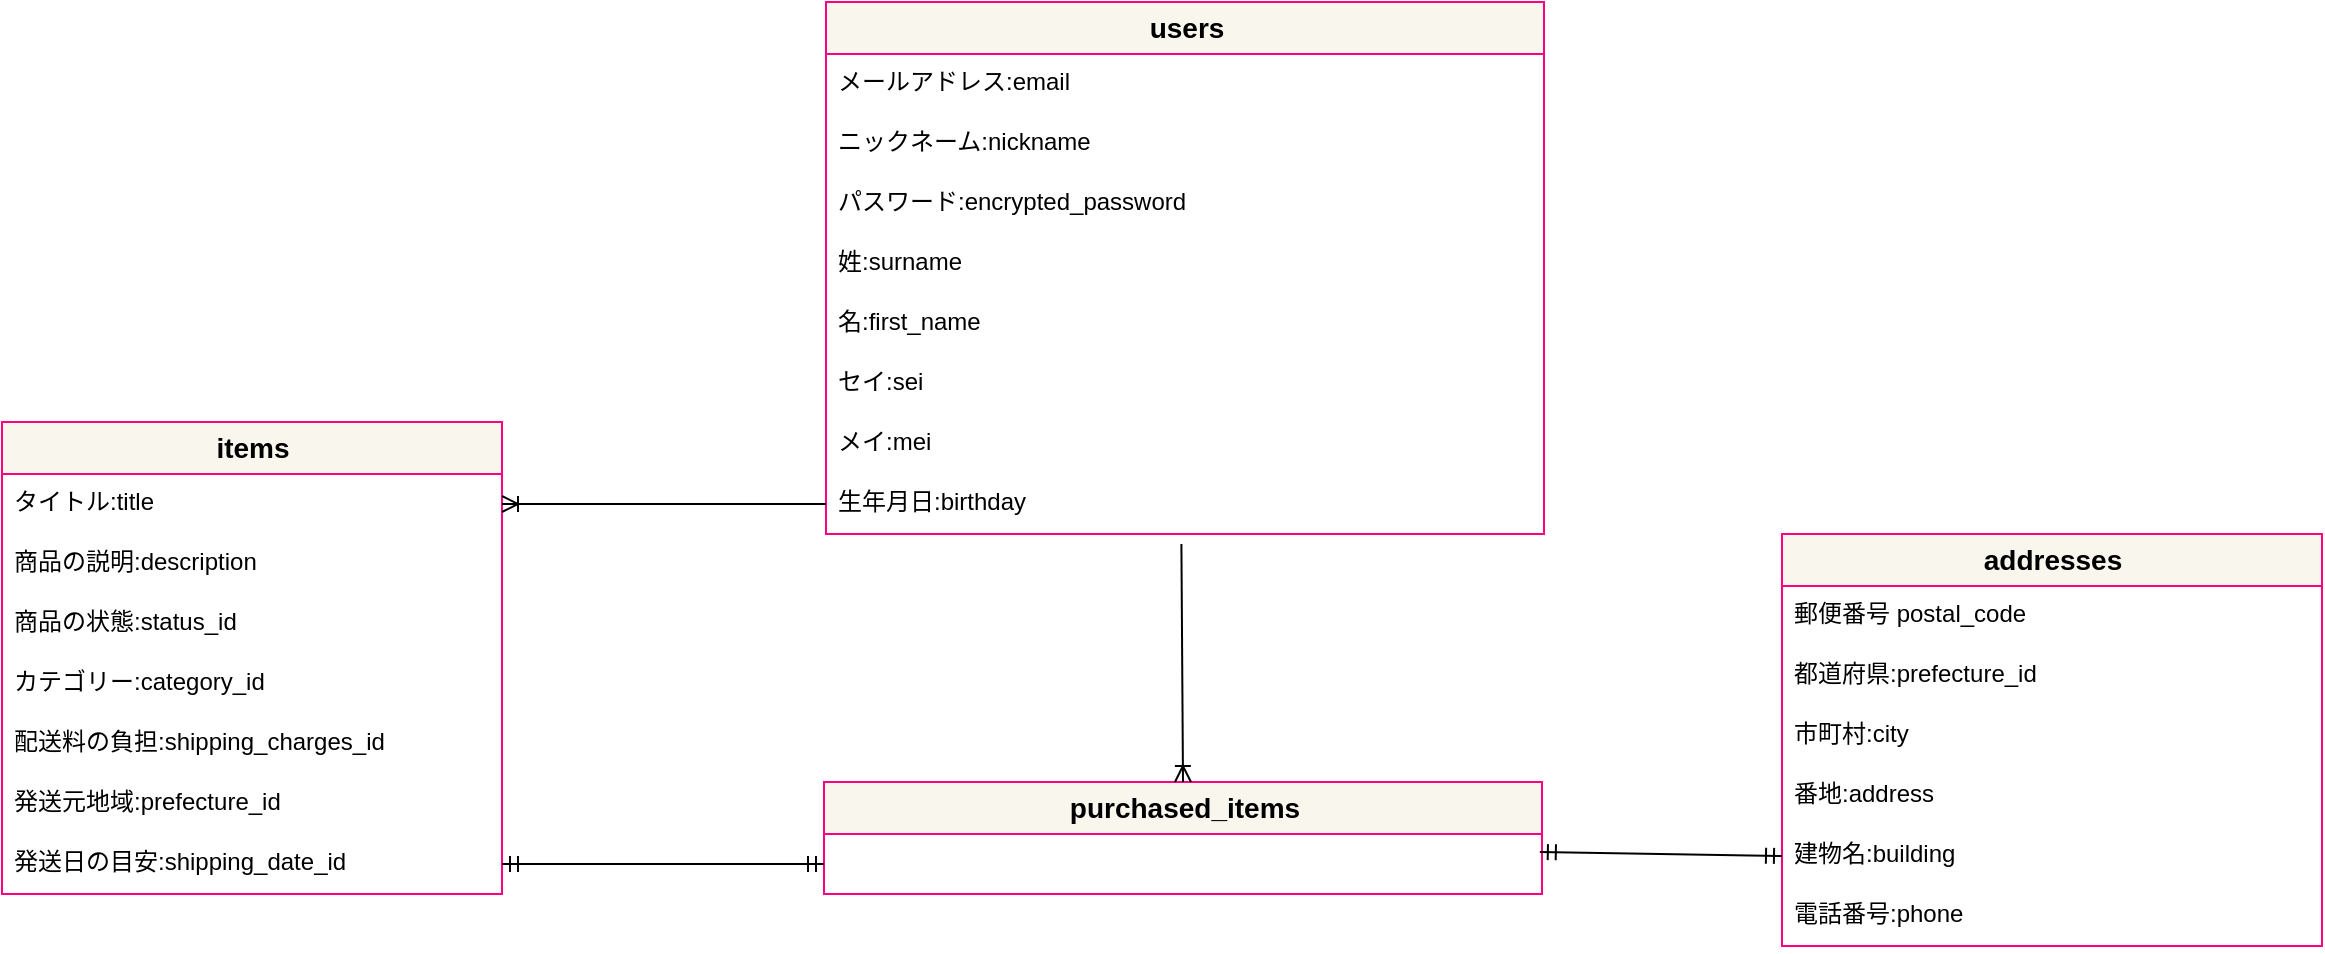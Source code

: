 <mxfile>
    <diagram id="pi56ZU3cPOmDDLXdVbHf" name="ページ1">
        <mxGraphModel dx="1134" dy="557" grid="1" gridSize="10" guides="1" tooltips="1" connect="1" arrows="1" fold="1" page="1" pageScale="1" pageWidth="1654" pageHeight="1169" math="0" shadow="0">
            <root>
                <mxCell id="0"/>
                <mxCell id="1" parent="0"/>
                <mxCell id="8" value="&lt;font color=&quot;#000000&quot;&gt;&lt;b&gt;items&lt;/b&gt;&lt;/font&gt;" style="swimlane;fontStyle=0;childLayout=stackLayout;horizontal=1;startSize=26;horizontalStack=0;resizeParent=1;resizeParentMax=0;resizeLast=0;collapsible=1;marginBottom=0;align=center;fontSize=14;strokeColor=#FF0080;fillColor=#f9f7ed;html=1;" parent="1" vertex="1">
                    <mxGeometry x="150" y="220" width="250" height="236" as="geometry"/>
                </mxCell>
                <mxCell id="11" value="タイトル:title" style="text;strokeColor=none;fillColor=none;spacingLeft=4;spacingRight=4;overflow=hidden;rotatable=0;points=[[0,0.5],[1,0.5]];portConstraint=eastwest;fontSize=12;" parent="8" vertex="1">
                    <mxGeometry y="26" width="250" height="30" as="geometry"/>
                </mxCell>
                <mxCell id="70" value="商品の説明:description" style="text;strokeColor=none;fillColor=none;spacingLeft=4;spacingRight=4;overflow=hidden;rotatable=0;points=[[0,0.5],[1,0.5]];portConstraint=eastwest;fontSize=12;" parent="8" vertex="1">
                    <mxGeometry y="56" width="250" height="30" as="geometry"/>
                </mxCell>
                <mxCell id="65" value="商品の状態:status_id" style="text;strokeColor=none;fillColor=none;spacingLeft=4;spacingRight=4;overflow=hidden;rotatable=0;points=[[0,0.5],[1,0.5]];portConstraint=eastwest;fontSize=12;" parent="8" vertex="1">
                    <mxGeometry y="86" width="250" height="30" as="geometry"/>
                </mxCell>
                <mxCell id="64" value="カテゴリー:category_id" style="text;strokeColor=none;fillColor=none;spacingLeft=4;spacingRight=4;overflow=hidden;rotatable=0;points=[[0,0.5],[1,0.5]];portConstraint=eastwest;fontSize=12;" parent="8" vertex="1">
                    <mxGeometry y="116" width="250" height="30" as="geometry"/>
                </mxCell>
                <mxCell id="66" value="配送料の負担:shipping_charges_id" style="text;strokeColor=none;fillColor=none;spacingLeft=4;spacingRight=4;overflow=hidden;rotatable=0;points=[[0,0.5],[1,0.5]];portConstraint=eastwest;fontSize=12;" parent="8" vertex="1">
                    <mxGeometry y="146" width="250" height="30" as="geometry"/>
                </mxCell>
                <mxCell id="67" value="発送元地域:prefecture_id" style="text;strokeColor=none;fillColor=none;spacingLeft=4;spacingRight=4;overflow=hidden;rotatable=0;points=[[0,0.5],[1,0.5]];portConstraint=eastwest;fontSize=12;" parent="8" vertex="1">
                    <mxGeometry y="176" width="250" height="30" as="geometry"/>
                </mxCell>
                <mxCell id="68" value="発送日の目安:shipping_date_id" style="text;strokeColor=none;fillColor=none;spacingLeft=4;spacingRight=4;overflow=hidden;rotatable=0;points=[[0,0.5],[1,0.5]];portConstraint=eastwest;fontSize=12;" parent="8" vertex="1">
                    <mxGeometry y="206" width="250" height="30" as="geometry"/>
                </mxCell>
                <mxCell id="12" value="&lt;font color=&quot;#000000&quot;&gt;&lt;b&gt;purchased_items&lt;/b&gt;&lt;/font&gt;" style="swimlane;fontStyle=0;childLayout=stackLayout;horizontal=1;startSize=26;horizontalStack=0;resizeParent=1;resizeParentMax=0;resizeLast=0;collapsible=1;marginBottom=0;align=center;fontSize=14;strokeColor=#FF0080;fillColor=#f9f7ed;html=1;" parent="1" vertex="1">
                    <mxGeometry x="561" y="400" width="359" height="56" as="geometry"/>
                </mxCell>
                <mxCell id="16" value="&lt;font color=&quot;#000000&quot;&gt;addresses&lt;/font&gt;" style="swimlane;fontStyle=1;childLayout=stackLayout;horizontal=1;startSize=26;horizontalStack=0;resizeParent=1;resizeParentMax=0;resizeLast=0;collapsible=1;marginBottom=0;align=center;fontSize=14;strokeColor=#FF0080;fillColor=#f9f7ed;html=1;" parent="1" vertex="1">
                    <mxGeometry x="1040" y="276" width="270" height="206" as="geometry"/>
                </mxCell>
                <mxCell id="17" value="郵便番号 postal_code" style="text;strokeColor=none;fillColor=none;spacingLeft=4;spacingRight=4;overflow=hidden;rotatable=0;points=[[0,0.5],[1,0.5]];portConstraint=eastwest;fontSize=12;" parent="16" vertex="1">
                    <mxGeometry y="26" width="270" height="30" as="geometry"/>
                </mxCell>
                <mxCell id="18" value="都道府県:prefecture_id" style="text;strokeColor=none;fillColor=none;spacingLeft=4;spacingRight=4;overflow=hidden;rotatable=0;points=[[0,0.5],[1,0.5]];portConstraint=eastwest;fontSize=12;" parent="16" vertex="1">
                    <mxGeometry y="56" width="270" height="30" as="geometry"/>
                </mxCell>
                <mxCell id="19" value="市町村:city" style="text;strokeColor=none;fillColor=none;spacingLeft=4;spacingRight=4;overflow=hidden;rotatable=0;points=[[0,0.5],[1,0.5]];portConstraint=eastwest;fontSize=12;" parent="16" vertex="1">
                    <mxGeometry y="86" width="270" height="30" as="geometry"/>
                </mxCell>
                <mxCell id="72" value="番地:address" style="text;strokeColor=none;fillColor=none;spacingLeft=4;spacingRight=4;overflow=hidden;rotatable=0;points=[[0,0.5],[1,0.5]];portConstraint=eastwest;fontSize=12;" parent="16" vertex="1">
                    <mxGeometry y="116" width="270" height="30" as="geometry"/>
                </mxCell>
                <mxCell id="73" value="建物名:building" style="text;strokeColor=none;fillColor=none;spacingLeft=4;spacingRight=4;overflow=hidden;rotatable=0;points=[[0,0.5],[1,0.5]];portConstraint=eastwest;fontSize=12;" parent="16" vertex="1">
                    <mxGeometry y="146" width="270" height="30" as="geometry"/>
                </mxCell>
                <mxCell id="74" value="電話番号:phone" style="text;strokeColor=none;fillColor=none;spacingLeft=4;spacingRight=4;overflow=hidden;rotatable=0;points=[[0,0.5],[1,0.5]];portConstraint=eastwest;fontSize=12;" parent="16" vertex="1">
                    <mxGeometry y="176" width="270" height="30" as="geometry"/>
                </mxCell>
                <mxCell id="21" value="&lt;font color=&quot;#000000&quot;&gt;&lt;b&gt;users&lt;br&gt;&lt;/b&gt;&lt;/font&gt;" style="swimlane;fontStyle=0;childLayout=stackLayout;horizontal=1;startSize=26;horizontalStack=0;resizeParent=1;resizeParentMax=0;resizeLast=0;collapsible=1;marginBottom=0;align=center;fontSize=14;strokeColor=#FF0080;fillColor=#f9f7ed;html=1;" parent="1" vertex="1">
                    <mxGeometry x="562" y="10" width="359" height="266" as="geometry"/>
                </mxCell>
                <mxCell id="62" value="メールアドレス:email" style="text;strokeColor=none;fillColor=none;spacingLeft=4;spacingRight=4;overflow=hidden;rotatable=0;points=[[0,0.5],[1,0.5]];portConstraint=eastwest;fontSize=12;" parent="21" vertex="1">
                    <mxGeometry y="26" width="359" height="30" as="geometry"/>
                </mxCell>
                <mxCell id="22" value="ニックネーム:nickname" style="text;strokeColor=none;fillColor=none;spacingLeft=4;spacingRight=4;overflow=hidden;rotatable=0;points=[[0,0.5],[1,0.5]];portConstraint=eastwest;fontSize=12;" parent="21" vertex="1">
                    <mxGeometry y="56" width="359" height="30" as="geometry"/>
                </mxCell>
                <mxCell id="23" value="パスワード:encrypted_password &#10;&#10;" style="text;strokeColor=none;fillColor=none;spacingLeft=4;spacingRight=4;overflow=hidden;rotatable=0;points=[[0,0.5],[1,0.5]];portConstraint=eastwest;fontSize=12;" parent="21" vertex="1">
                    <mxGeometry y="86" width="359" height="30" as="geometry"/>
                </mxCell>
                <mxCell id="24" value="姓:surname" style="text;strokeColor=none;fillColor=none;spacingLeft=4;spacingRight=4;overflow=hidden;rotatable=0;points=[[0,0.5],[1,0.5]];portConstraint=eastwest;fontSize=12;" parent="21" vertex="1">
                    <mxGeometry y="116" width="359" height="30" as="geometry"/>
                </mxCell>
                <mxCell id="52" value="名:first_name" style="text;strokeColor=none;fillColor=none;spacingLeft=4;spacingRight=4;overflow=hidden;rotatable=0;points=[[0,0.5],[1,0.5]];portConstraint=eastwest;fontSize=12;" parent="21" vertex="1">
                    <mxGeometry y="146" width="359" height="30" as="geometry"/>
                </mxCell>
                <mxCell id="53" value="セイ:sei" style="text;strokeColor=none;fillColor=none;spacingLeft=4;spacingRight=4;overflow=hidden;rotatable=0;points=[[0,0.5],[1,0.5]];portConstraint=eastwest;fontSize=12;" parent="21" vertex="1">
                    <mxGeometry y="176" width="359" height="30" as="geometry"/>
                </mxCell>
                <mxCell id="55" value="メイ:mei" style="text;strokeColor=none;fillColor=none;spacingLeft=4;spacingRight=4;overflow=hidden;rotatable=0;points=[[0,0.5],[1,0.5]];portConstraint=eastwest;fontSize=12;" parent="21" vertex="1">
                    <mxGeometry y="206" width="359" height="30" as="geometry"/>
                </mxCell>
                <mxCell id="61" value="生年月日:birthday" style="text;strokeColor=none;fillColor=none;spacingLeft=4;spacingRight=4;overflow=hidden;rotatable=0;points=[[0,0.5],[1,0.5]];portConstraint=eastwest;fontSize=12;" parent="21" vertex="1">
                    <mxGeometry y="236" width="359" height="30" as="geometry"/>
                </mxCell>
                <mxCell id="81" value="" style="fontSize=12;html=1;endArrow=ERoneToMany;jumpSize=20;strokeWidth=1;entryX=1;entryY=0.5;entryDx=0;entryDy=0;exitX=0;exitY=0.5;exitDx=0;exitDy=0;" parent="1" source="61" target="11" edge="1">
                    <mxGeometry width="100" height="100" relative="1" as="geometry">
                        <mxPoint x="540" y="261" as="sourcePoint"/>
                        <mxPoint x="410" y="261" as="targetPoint"/>
                    </mxGeometry>
                </mxCell>
                <mxCell id="84" value="" style="fontSize=12;html=1;endArrow=ERoneToMany;strokeWidth=1;entryX=0.5;entryY=0;entryDx=0;entryDy=0;exitX=0.495;exitY=1.167;exitDx=0;exitDy=0;exitPerimeter=0;" parent="1" source="61" target="12" edge="1">
                    <mxGeometry width="100" height="100" relative="1" as="geometry">
                        <mxPoint x="410" y="370" as="sourcePoint"/>
                        <mxPoint x="400" y="390" as="targetPoint"/>
                    </mxGeometry>
                </mxCell>
                <mxCell id="85" value="" style="fontSize=12;html=1;endArrow=ERmandOne;startArrow=ERmandOne;strokeWidth=1;entryX=0;entryY=0.5;entryDx=0;entryDy=0;exitX=0.997;exitY=0.3;exitDx=0;exitDy=0;exitPerimeter=0;" parent="1" target="73" edge="1">
                    <mxGeometry width="100" height="100" relative="1" as="geometry">
                        <mxPoint x="918.923" y="435" as="sourcePoint"/>
                        <mxPoint x="798" y="442" as="targetPoint"/>
                    </mxGeometry>
                </mxCell>
                <mxCell id="88" value="" style="fontSize=12;html=1;endArrow=ERmandOne;startArrow=ERmandOne;strokeWidth=1;entryX=0;entryY=0.5;entryDx=0;entryDy=0;exitX=1;exitY=0.5;exitDx=0;exitDy=0;" parent="1" source="68" edge="1">
                    <mxGeometry width="100" height="100" relative="1" as="geometry">
                        <mxPoint x="400" y="441" as="sourcePoint"/>
                        <mxPoint x="561" y="441" as="targetPoint"/>
                    </mxGeometry>
                </mxCell>
            </root>
        </mxGraphModel>
    </diagram>
</mxfile>